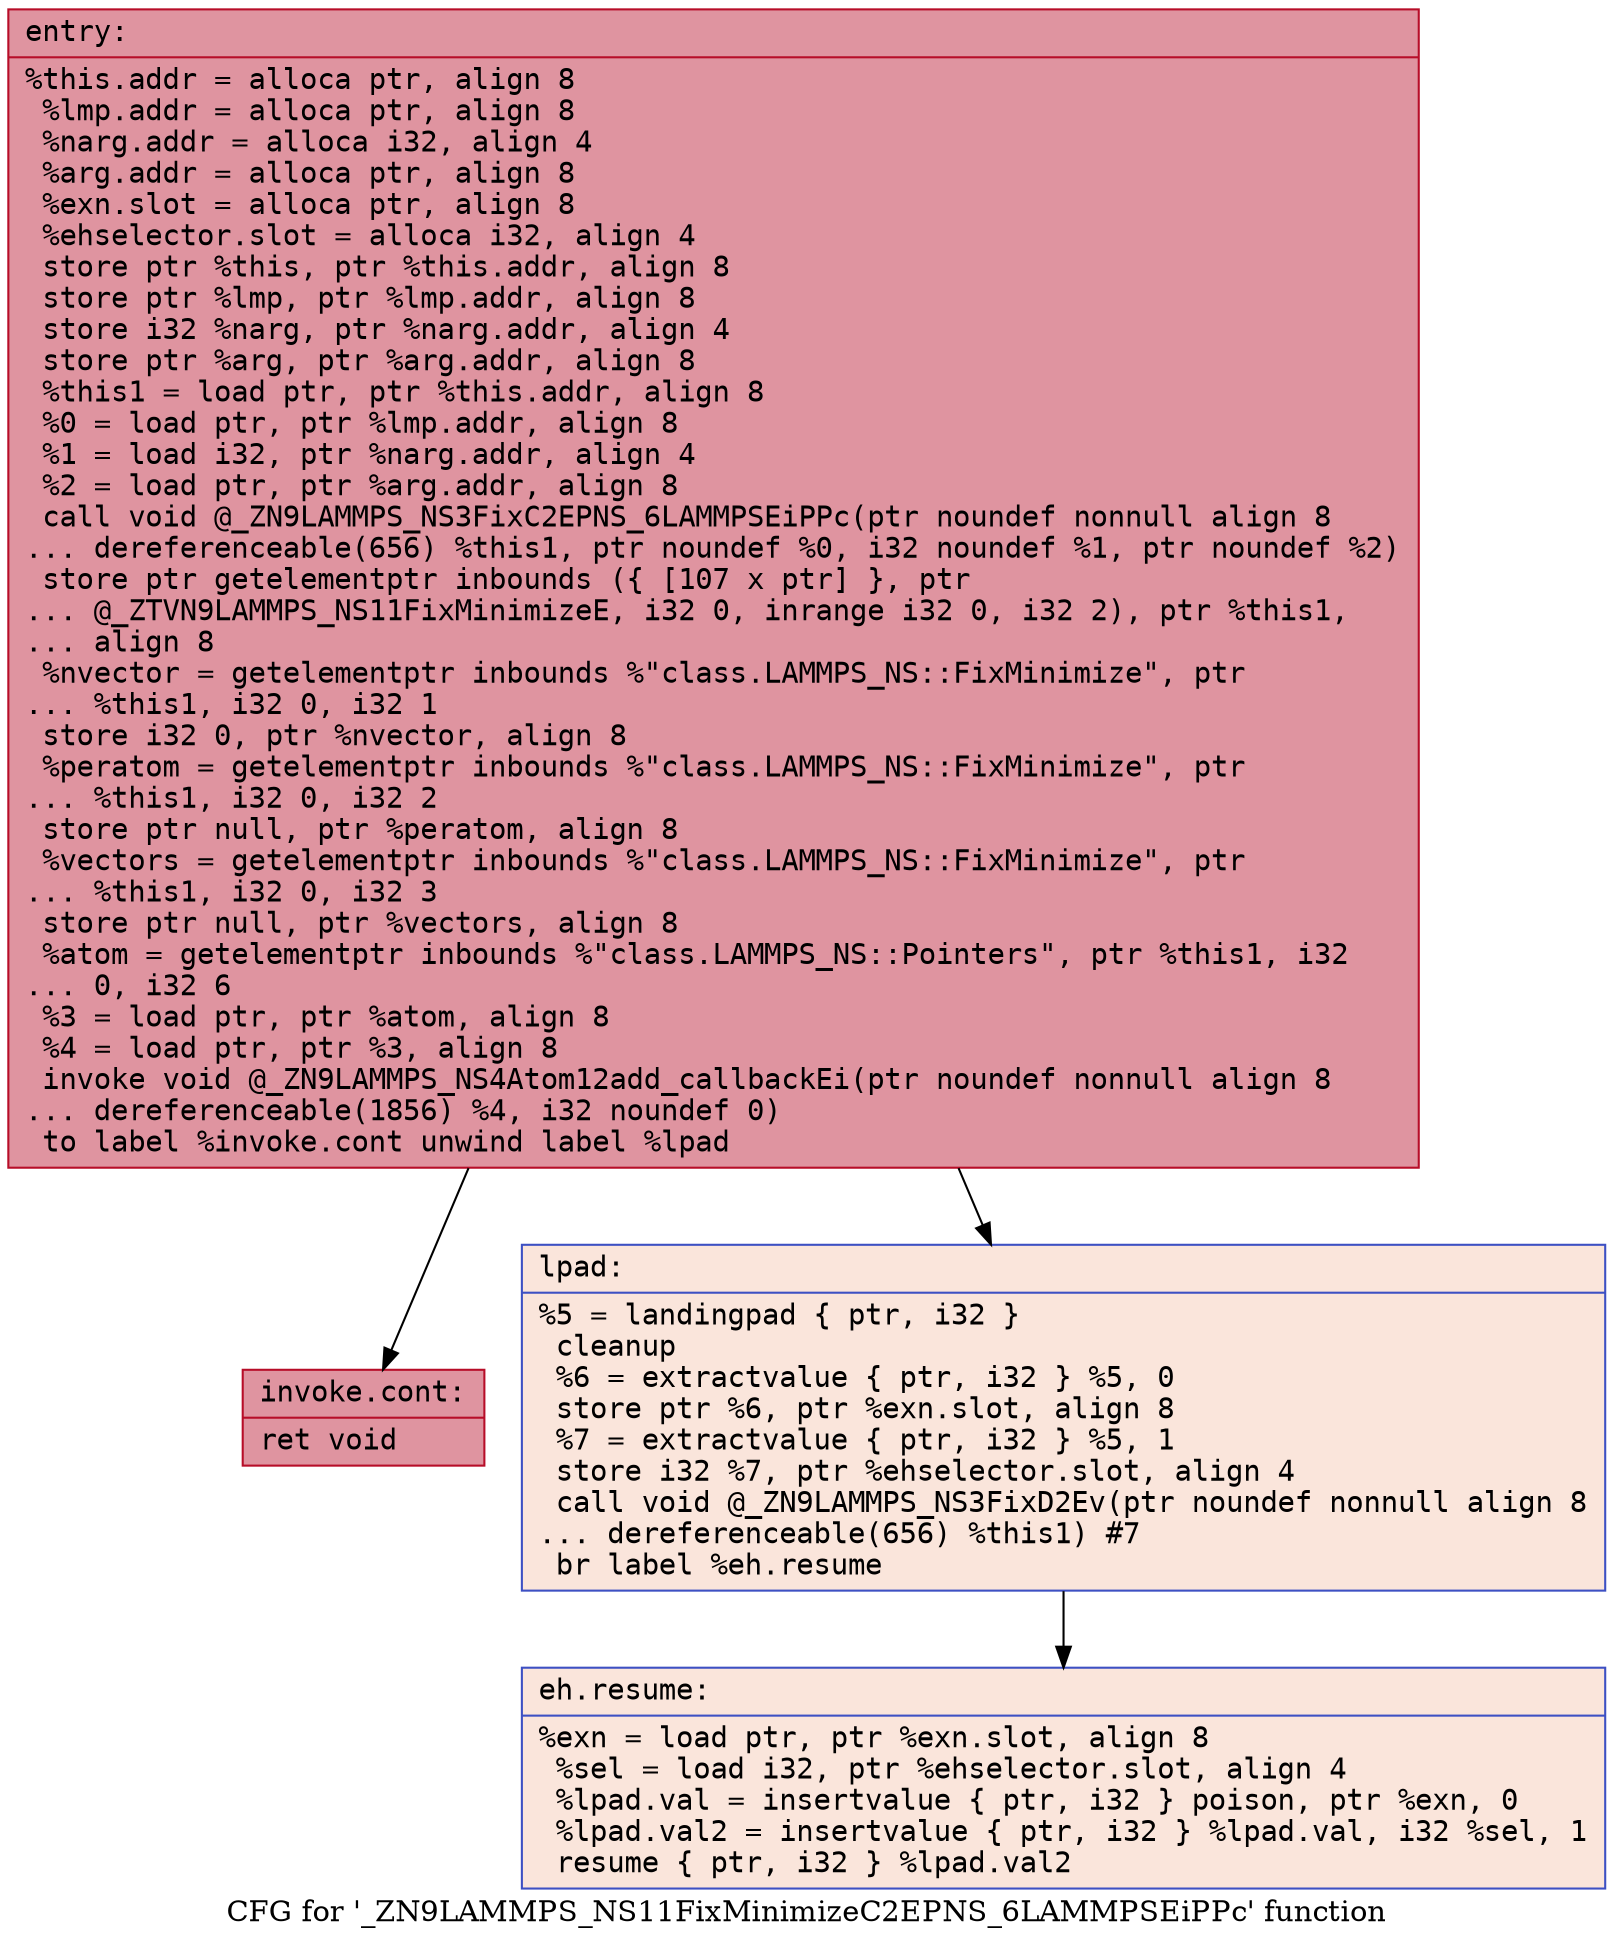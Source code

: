 digraph "CFG for '_ZN9LAMMPS_NS11FixMinimizeC2EPNS_6LAMMPSEiPPc' function" {
	label="CFG for '_ZN9LAMMPS_NS11FixMinimizeC2EPNS_6LAMMPSEiPPc' function";

	Node0x5624a1c0c340 [shape=record,color="#b70d28ff", style=filled, fillcolor="#b70d2870" fontname="Courier",label="{entry:\l|  %this.addr = alloca ptr, align 8\l  %lmp.addr = alloca ptr, align 8\l  %narg.addr = alloca i32, align 4\l  %arg.addr = alloca ptr, align 8\l  %exn.slot = alloca ptr, align 8\l  %ehselector.slot = alloca i32, align 4\l  store ptr %this, ptr %this.addr, align 8\l  store ptr %lmp, ptr %lmp.addr, align 8\l  store i32 %narg, ptr %narg.addr, align 4\l  store ptr %arg, ptr %arg.addr, align 8\l  %this1 = load ptr, ptr %this.addr, align 8\l  %0 = load ptr, ptr %lmp.addr, align 8\l  %1 = load i32, ptr %narg.addr, align 4\l  %2 = load ptr, ptr %arg.addr, align 8\l  call void @_ZN9LAMMPS_NS3FixC2EPNS_6LAMMPSEiPPc(ptr noundef nonnull align 8\l... dereferenceable(656) %this1, ptr noundef %0, i32 noundef %1, ptr noundef %2)\l  store ptr getelementptr inbounds (\{ [107 x ptr] \}, ptr\l... @_ZTVN9LAMMPS_NS11FixMinimizeE, i32 0, inrange i32 0, i32 2), ptr %this1,\l... align 8\l  %nvector = getelementptr inbounds %\"class.LAMMPS_NS::FixMinimize\", ptr\l... %this1, i32 0, i32 1\l  store i32 0, ptr %nvector, align 8\l  %peratom = getelementptr inbounds %\"class.LAMMPS_NS::FixMinimize\", ptr\l... %this1, i32 0, i32 2\l  store ptr null, ptr %peratom, align 8\l  %vectors = getelementptr inbounds %\"class.LAMMPS_NS::FixMinimize\", ptr\l... %this1, i32 0, i32 3\l  store ptr null, ptr %vectors, align 8\l  %atom = getelementptr inbounds %\"class.LAMMPS_NS::Pointers\", ptr %this1, i32\l... 0, i32 6\l  %3 = load ptr, ptr %atom, align 8\l  %4 = load ptr, ptr %3, align 8\l  invoke void @_ZN9LAMMPS_NS4Atom12add_callbackEi(ptr noundef nonnull align 8\l... dereferenceable(1856) %4, i32 noundef 0)\l          to label %invoke.cont unwind label %lpad\l}"];
	Node0x5624a1c0c340 -> Node0x5624a1c0e4a0[tooltip="entry -> invoke.cont\nProbability 100.00%" ];
	Node0x5624a1c0c340 -> Node0x5624a1c0e580[tooltip="entry -> lpad\nProbability 0.00%" ];
	Node0x5624a1c0e4a0 [shape=record,color="#b70d28ff", style=filled, fillcolor="#b70d2870" fontname="Courier",label="{invoke.cont:\l|  ret void\l}"];
	Node0x5624a1c0e580 [shape=record,color="#3d50c3ff", style=filled, fillcolor="#f4c5ad70" fontname="Courier",label="{lpad:\l|  %5 = landingpad \{ ptr, i32 \}\l          cleanup\l  %6 = extractvalue \{ ptr, i32 \} %5, 0\l  store ptr %6, ptr %exn.slot, align 8\l  %7 = extractvalue \{ ptr, i32 \} %5, 1\l  store i32 %7, ptr %ehselector.slot, align 4\l  call void @_ZN9LAMMPS_NS3FixD2Ev(ptr noundef nonnull align 8\l... dereferenceable(656) %this1) #7\l  br label %eh.resume\l}"];
	Node0x5624a1c0e580 -> Node0x5624a1c0ed50[tooltip="lpad -> eh.resume\nProbability 100.00%" ];
	Node0x5624a1c0ed50 [shape=record,color="#3d50c3ff", style=filled, fillcolor="#f4c5ad70" fontname="Courier",label="{eh.resume:\l|  %exn = load ptr, ptr %exn.slot, align 8\l  %sel = load i32, ptr %ehselector.slot, align 4\l  %lpad.val = insertvalue \{ ptr, i32 \} poison, ptr %exn, 0\l  %lpad.val2 = insertvalue \{ ptr, i32 \} %lpad.val, i32 %sel, 1\l  resume \{ ptr, i32 \} %lpad.val2\l}"];
}
